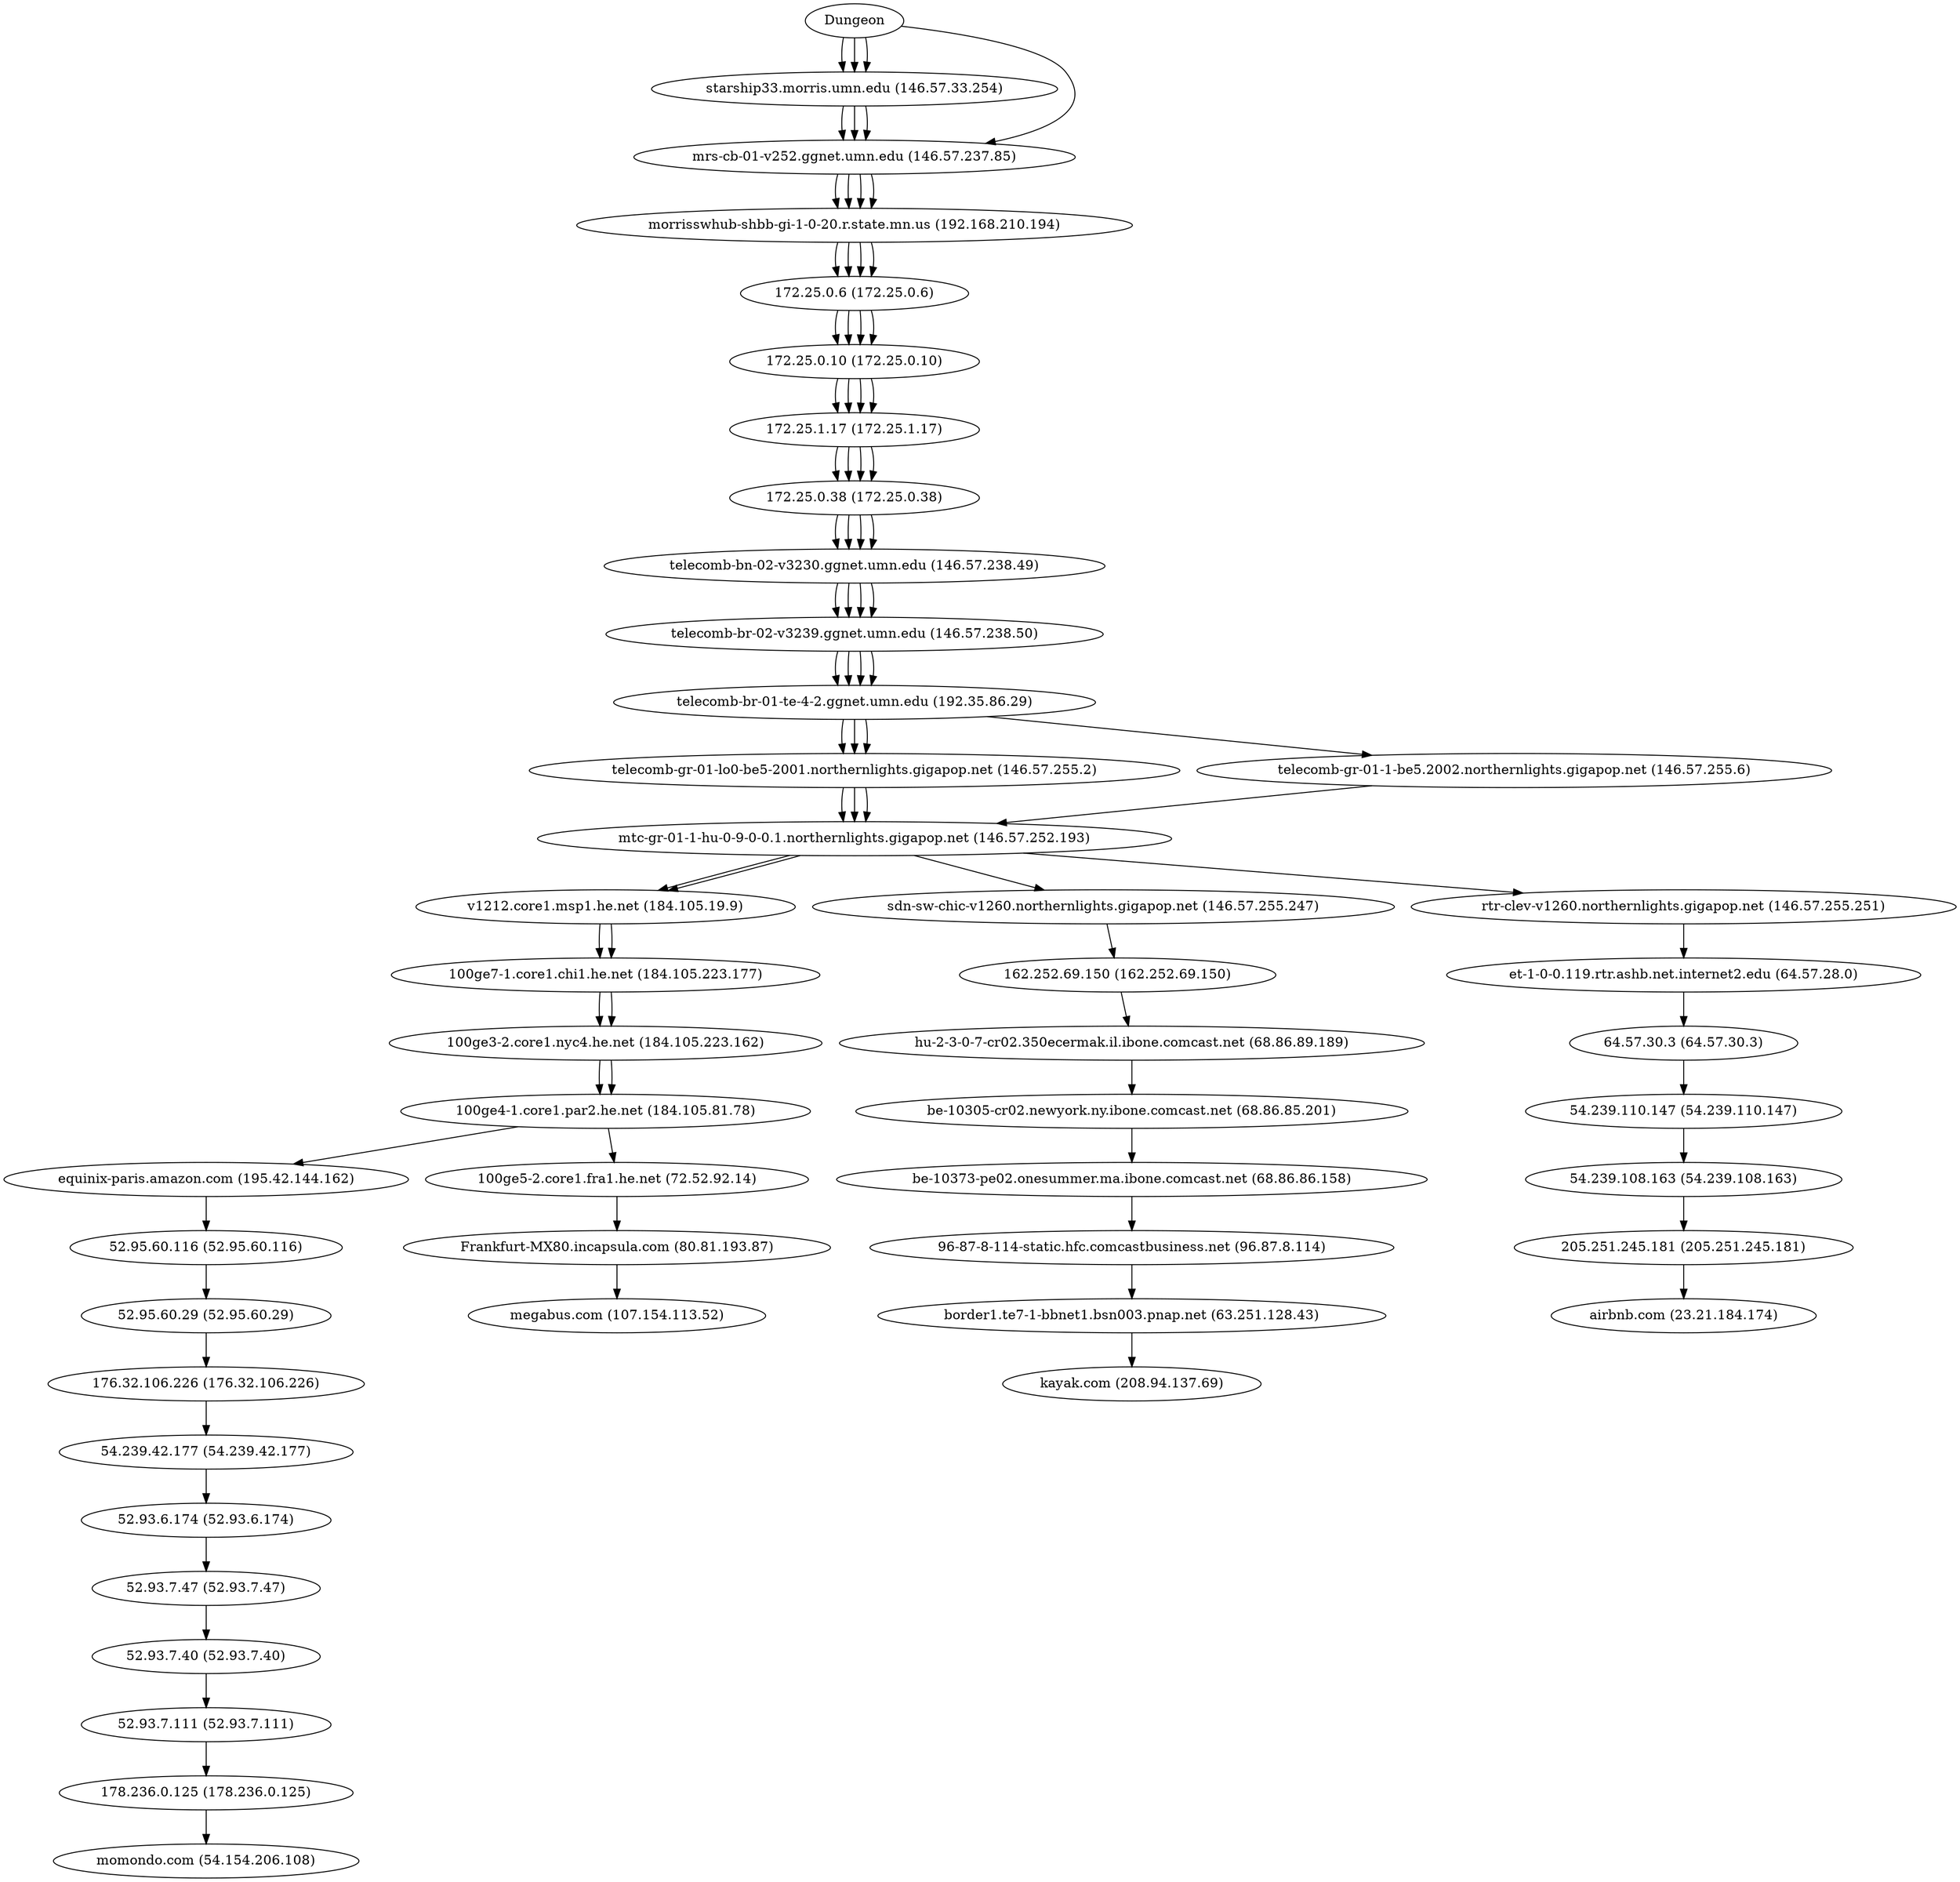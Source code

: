 digraph network {

// traceroute to momondo.com (54.154.206.108), 60 hops max, 60 byte packets
"Dungeon" -> "starship33.morris.umn.edu (146.57.33.254)";
"starship33.morris.umn.edu (146.57.33.254)" -> "mrs-cb-01-v252.ggnet.umn.edu (146.57.237.85)";
"mrs-cb-01-v252.ggnet.umn.edu (146.57.237.85)" -> "morrisswhub-shbb-gi-1-0-20.r.state.mn.us (192.168.210.194)";
"morrisswhub-shbb-gi-1-0-20.r.state.mn.us (192.168.210.194)" -> "172.25.0.6 (172.25.0.6)";
"172.25.0.6 (172.25.0.6)" -> "172.25.0.10 (172.25.0.10)";
"172.25.0.10 (172.25.0.10)" -> "172.25.1.17 (172.25.1.17)";
"172.25.1.17 (172.25.1.17)" -> "172.25.0.38 (172.25.0.38)";
"172.25.0.38 (172.25.0.38)" -> "telecomb-bn-02-v3230.ggnet.umn.edu (146.57.238.49)";
"telecomb-bn-02-v3230.ggnet.umn.edu (146.57.238.49)" -> "telecomb-br-02-v3239.ggnet.umn.edu (146.57.238.50)";
"telecomb-br-02-v3239.ggnet.umn.edu (146.57.238.50)" -> "telecomb-br-01-te-4-2.ggnet.umn.edu (192.35.86.29)";
"telecomb-br-01-te-4-2.ggnet.umn.edu (192.35.86.29)" -> "telecomb-gr-01-lo0-be5-2001.northernlights.gigapop.net (146.57.255.2)";
"telecomb-gr-01-lo0-be5-2001.northernlights.gigapop.net (146.57.255.2)" -> "mtc-gr-01-1-hu-0-9-0-0.1.northernlights.gigapop.net (146.57.252.193)";
"mtc-gr-01-1-hu-0-9-0-0.1.northernlights.gigapop.net (146.57.252.193)" -> "v1212.core1.msp1.he.net (184.105.19.9)";
"v1212.core1.msp1.he.net (184.105.19.9)" -> "100ge7-1.core1.chi1.he.net (184.105.223.177)";
"100ge7-1.core1.chi1.he.net (184.105.223.177)" -> "100ge3-2.core1.nyc4.he.net (184.105.223.162)";
"100ge3-2.core1.nyc4.he.net (184.105.223.162)" -> "100ge4-1.core1.par2.he.net (184.105.81.78)";
"100ge4-1.core1.par2.he.net (184.105.81.78)" -> "equinix-paris.amazon.com (195.42.144.162)";
"equinix-paris.amazon.com (195.42.144.162)" -> "52.95.60.116 (52.95.60.116)";
"52.95.60.116 (52.95.60.116)" -> "52.95.60.29 (52.95.60.29)";
"52.95.60.29 (52.95.60.29)" -> "176.32.106.226 (176.32.106.226)";
"176.32.106.226 (176.32.106.226)" -> "54.239.42.177 (54.239.42.177)";
"54.239.42.177 (54.239.42.177)" -> "52.93.6.174 (52.93.6.174)";
"52.93.6.174 (52.93.6.174)" -> "52.93.7.47 (52.93.7.47)";
"52.93.7.47 (52.93.7.47)" -> "52.93.7.40 (52.93.7.40)";
"52.93.7.40 (52.93.7.40)" -> "52.93.7.111 (52.93.7.111)";
"52.93.7.111 (52.93.7.111)" -> "178.236.0.125 (178.236.0.125)";
"178.236.0.125 (178.236.0.125)" -> "momondo.com (54.154.206.108)";

// traceroute to megabus.com (107.154.113.52), 60 hops max, 60 byte packets
"Dungeon" -> "starship33.morris.umn.edu (146.57.33.254)";
"starship33.morris.umn.edu (146.57.33.254)" -> "mrs-cb-01-v252.ggnet.umn.edu (146.57.237.85)";
"mrs-cb-01-v252.ggnet.umn.edu (146.57.237.85)" -> "morrisswhub-shbb-gi-1-0-20.r.state.mn.us (192.168.210.194)";
"morrisswhub-shbb-gi-1-0-20.r.state.mn.us (192.168.210.194)" -> "172.25.0.6 (172.25.0.6)";
"172.25.0.6 (172.25.0.6)" -> "172.25.0.10 (172.25.0.10)";
"172.25.0.10 (172.25.0.10)" -> "172.25.1.17 (172.25.1.17)";
"172.25.1.17 (172.25.1.17)" -> "172.25.0.38 (172.25.0.38)";
"172.25.0.38 (172.25.0.38)" -> "telecomb-bn-02-v3230.ggnet.umn.edu (146.57.238.49)";
"telecomb-bn-02-v3230.ggnet.umn.edu (146.57.238.49)" -> "telecomb-br-02-v3239.ggnet.umn.edu (146.57.238.50)";
"telecomb-br-02-v3239.ggnet.umn.edu (146.57.238.50)" -> "telecomb-br-01-te-4-2.ggnet.umn.edu (192.35.86.29)";
"telecomb-br-01-te-4-2.ggnet.umn.edu (192.35.86.29)" -> "telecomb-gr-01-lo0-be5-2001.northernlights.gigapop.net (146.57.255.2)";
"telecomb-gr-01-lo0-be5-2001.northernlights.gigapop.net (146.57.255.2)" -> "mtc-gr-01-1-hu-0-9-0-0.1.northernlights.gigapop.net (146.57.252.193)";
"mtc-gr-01-1-hu-0-9-0-0.1.northernlights.gigapop.net (146.57.252.193)" -> "v1212.core1.msp1.he.net (184.105.19.9)";
"v1212.core1.msp1.he.net (184.105.19.9)" -> "100ge7-1.core1.chi1.he.net (184.105.223.177)";
"100ge7-1.core1.chi1.he.net (184.105.223.177)" -> "100ge3-2.core1.nyc4.he.net (184.105.223.162)";
"100ge3-2.core1.nyc4.he.net (184.105.223.162)" -> "100ge4-1.core1.par2.he.net (184.105.81.78)";
"100ge4-1.core1.par2.he.net (184.105.81.78)" -> "100ge5-2.core1.fra1.he.net (72.52.92.14)";
"100ge5-2.core1.fra1.he.net (72.52.92.14)" -> "Frankfurt-MX80.incapsula.com (80.81.193.87)";
"Frankfurt-MX80.incapsula.com (80.81.193.87)" -> "megabus.com (107.154.113.52)";

// traceroute to kayak.com (208.94.137.69), 60 hops max, 60 byte packets
"Dungeon" -> "starship33.morris.umn.edu (146.57.33.254)";
"starship33.morris.umn.edu (146.57.33.254)" -> "mrs-cb-01-v252.ggnet.umn.edu (146.57.237.85)";
"mrs-cb-01-v252.ggnet.umn.edu (146.57.237.85)" -> "morrisswhub-shbb-gi-1-0-20.r.state.mn.us (192.168.210.194)";
"morrisswhub-shbb-gi-1-0-20.r.state.mn.us (192.168.210.194)" -> "172.25.0.6 (172.25.0.6)";
"172.25.0.6 (172.25.0.6)" -> "172.25.0.10 (172.25.0.10)";
"172.25.0.10 (172.25.0.10)" -> "172.25.1.17 (172.25.1.17)";
"172.25.1.17 (172.25.1.17)" -> "172.25.0.38 (172.25.0.38)";
"172.25.0.38 (172.25.0.38)" -> "telecomb-bn-02-v3230.ggnet.umn.edu (146.57.238.49)";
"telecomb-bn-02-v3230.ggnet.umn.edu (146.57.238.49)" -> "telecomb-br-02-v3239.ggnet.umn.edu (146.57.238.50)";
"telecomb-br-02-v3239.ggnet.umn.edu (146.57.238.50)" -> "telecomb-br-01-te-4-2.ggnet.umn.edu (192.35.86.29)";
"telecomb-br-01-te-4-2.ggnet.umn.edu (192.35.86.29)" -> "telecomb-gr-01-lo0-be5-2001.northernlights.gigapop.net (146.57.255.2)";
"telecomb-gr-01-lo0-be5-2001.northernlights.gigapop.net (146.57.255.2)" -> "mtc-gr-01-1-hu-0-9-0-0.1.northernlights.gigapop.net (146.57.252.193)";
"mtc-gr-01-1-hu-0-9-0-0.1.northernlights.gigapop.net (146.57.252.193)" -> "sdn-sw-chic-v1260.northernlights.gigapop.net (146.57.255.247)";
"sdn-sw-chic-v1260.northernlights.gigapop.net (146.57.255.247)" -> "162.252.69.150 (162.252.69.150)";
"162.252.69.150 (162.252.69.150)" -> "hu-2-3-0-7-cr02.350ecermak.il.ibone.comcast.net (68.86.89.189)";
"hu-2-3-0-7-cr02.350ecermak.il.ibone.comcast.net (68.86.89.189)" -> "be-10305-cr02.newyork.ny.ibone.comcast.net (68.86.85.201)";
"be-10305-cr02.newyork.ny.ibone.comcast.net (68.86.85.201)" -> "be-10373-pe02.onesummer.ma.ibone.comcast.net (68.86.86.158)";
"be-10373-pe02.onesummer.ma.ibone.comcast.net (68.86.86.158)" -> "96-87-8-114-static.hfc.comcastbusiness.net (96.87.8.114)";
"96-87-8-114-static.hfc.comcastbusiness.net (96.87.8.114)" -> "border1.te7-1-bbnet1.bsn003.pnap.net (63.251.128.43)";
"border1.te7-1-bbnet1.bsn003.pnap.net (63.251.128.43)" -> "kayak.com (208.94.137.69)";

// traceroute to airbnb.com (23.21.184.174), 60 hops max, 60 byte packets
"Dungeon" -> "mrs-cb-01-v252.ggnet.umn.edu (146.57.237.85)";
"mrs-cb-01-v252.ggnet.umn.edu (146.57.237.85)" -> "morrisswhub-shbb-gi-1-0-20.r.state.mn.us (192.168.210.194)";
"morrisswhub-shbb-gi-1-0-20.r.state.mn.us (192.168.210.194)" -> "172.25.0.6 (172.25.0.6)";
"172.25.0.6 (172.25.0.6)" -> "172.25.0.10 (172.25.0.10)";
"172.25.0.10 (172.25.0.10)" -> "172.25.1.17 (172.25.1.17)";
"172.25.1.17 (172.25.1.17)" -> "172.25.0.38 (172.25.0.38)";
"172.25.0.38 (172.25.0.38)" -> "telecomb-bn-02-v3230.ggnet.umn.edu (146.57.238.49)";
"telecomb-bn-02-v3230.ggnet.umn.edu (146.57.238.49)" -> "telecomb-br-02-v3239.ggnet.umn.edu (146.57.238.50)";
"telecomb-br-02-v3239.ggnet.umn.edu (146.57.238.50)" -> "telecomb-br-01-te-4-2.ggnet.umn.edu (192.35.86.29)";
"telecomb-br-01-te-4-2.ggnet.umn.edu (192.35.86.29)" -> "telecomb-gr-01-1-be5.2002.northernlights.gigapop.net (146.57.255.6)";
"telecomb-gr-01-1-be5.2002.northernlights.gigapop.net (146.57.255.6)" -> "mtc-gr-01-1-hu-0-9-0-0.1.northernlights.gigapop.net (146.57.252.193)";
"mtc-gr-01-1-hu-0-9-0-0.1.northernlights.gigapop.net (146.57.252.193)" -> "rtr-clev-v1260.northernlights.gigapop.net (146.57.255.251)";
"rtr-clev-v1260.northernlights.gigapop.net (146.57.255.251)" -> "et-1-0-0.119.rtr.ashb.net.internet2.edu (64.57.28.0)";
"et-1-0-0.119.rtr.ashb.net.internet2.edu (64.57.28.0)" -> "64.57.30.3 (64.57.30.3)";
"64.57.30.3 (64.57.30.3)" -> "54.239.110.147 (54.239.110.147)";
"54.239.110.147 (54.239.110.147)" -> "54.239.108.163 (54.239.108.163)";
"54.239.108.163 (54.239.108.163)" -> "205.251.245.181 (205.251.245.181)";
"205.251.245.181 (205.251.245.181)" -> "airbnb.com (23.21.184.174)";
}
